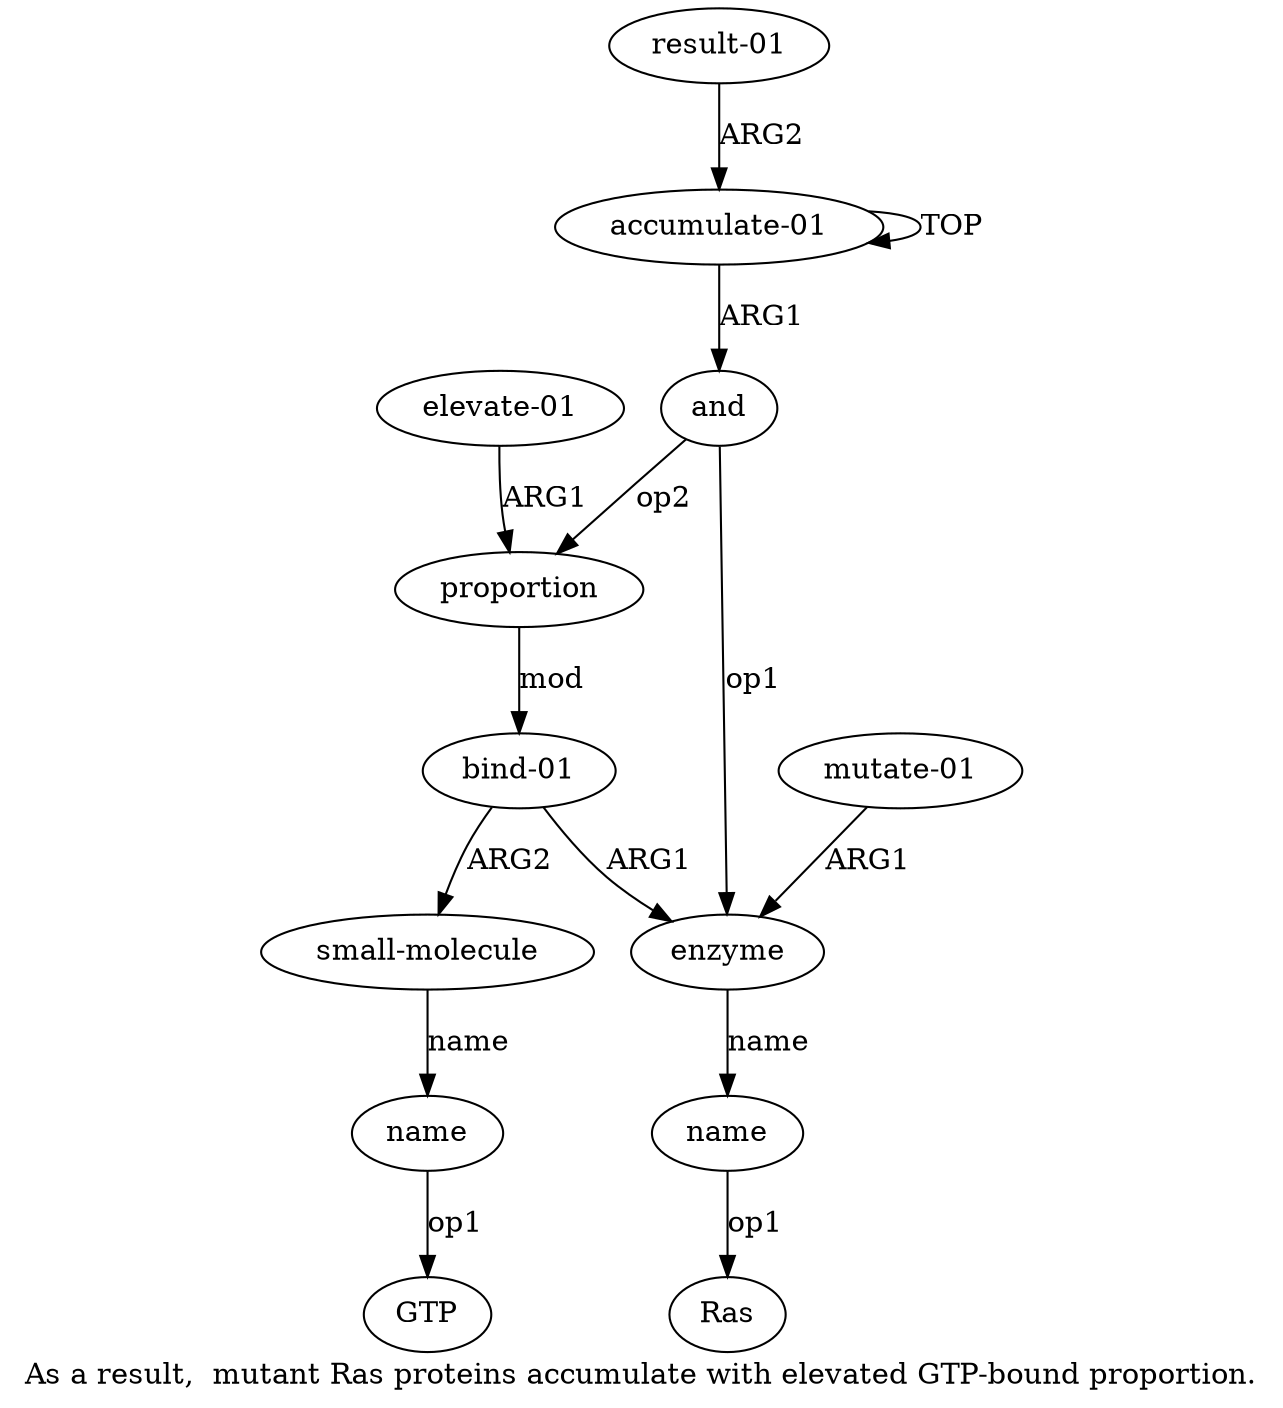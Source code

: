 digraph  {
	graph [label="As a result,  mutant Ras proteins accumulate with elevated GTP-bound proportion."];
	node [label="\N"];
	"a3 Ras"	 [color=black,
		gold_ind=-1,
		gold_label=Ras,
		label=Ras,
		test_ind=-1,
		test_label=Ras];
	a10	 [color=black,
		gold_ind=10,
		gold_label="result-01",
		label="result-01",
		test_ind=10,
		test_label="result-01"];
	a0	 [color=black,
		gold_ind=0,
		gold_label="accumulate-01",
		label="accumulate-01",
		test_ind=0,
		test_label="accumulate-01"];
	a10 -> a0 [key=0,
	color=black,
	gold_label=ARG2,
	label=ARG2,
	test_label=ARG2];
"a8 GTP" [color=black,
	gold_ind=-1,
	gold_label=GTP,
	label=GTP,
	test_ind=-1,
	test_label=GTP];
a1 [color=black,
	gold_ind=1,
	gold_label=and,
	label=and,
	test_ind=1,
	test_label=and];
a2 [color=black,
	gold_ind=2,
	gold_label=enzyme,
	label=enzyme,
	test_ind=2,
	test_label=enzyme];
a1 -> a2 [key=0,
color=black,
gold_label=op1,
label=op1,
test_label=op1];
a5 [color=black,
gold_ind=5,
gold_label=proportion,
label=proportion,
test_ind=5,
test_label=proportion];
a1 -> a5 [key=0,
color=black,
gold_label=op2,
label=op2,
test_label=op2];
a0 -> a1 [key=0,
color=black,
gold_label=ARG1,
label=ARG1,
test_label=ARG1];
a0 -> a0 [key=0,
color=black,
gold_label=TOP,
label=TOP,
test_label=TOP];
a3 [color=black,
gold_ind=3,
gold_label=name,
label=name,
test_ind=3,
test_label=name];
a3 -> "a3 Ras" [key=0,
color=black,
gold_label=op1,
label=op1,
test_label=op1];
a2 -> a3 [key=0,
color=black,
gold_label=name,
label=name,
test_label=name];
a6 [color=black,
gold_ind=6,
gold_label="bind-01",
label="bind-01",
test_ind=6,
test_label="bind-01"];
a5 -> a6 [key=0,
color=black,
gold_label=mod,
label=mod,
test_label=mod];
a4 [color=black,
gold_ind=4,
gold_label="mutate-01",
label="mutate-01",
test_ind=4,
test_label="mutate-01"];
a4 -> a2 [key=0,
color=black,
gold_label=ARG1,
label=ARG1,
test_label=ARG1];
a7 [color=black,
gold_ind=7,
gold_label="small-molecule",
label="small-molecule",
test_ind=7,
test_label="small-molecule"];
a8 [color=black,
gold_ind=8,
gold_label=name,
label=name,
test_ind=8,
test_label=name];
a7 -> a8 [key=0,
color=black,
gold_label=name,
label=name,
test_label=name];
a6 -> a2 [key=0,
color=black,
gold_label=ARG1,
label=ARG1,
test_label=ARG1];
a6 -> a7 [key=0,
color=black,
gold_label=ARG2,
label=ARG2,
test_label=ARG2];
a9 [color=black,
gold_ind=9,
gold_label="elevate-01",
label="elevate-01",
test_ind=9,
test_label="elevate-01"];
a9 -> a5 [key=0,
color=black,
gold_label=ARG1,
label=ARG1,
test_label=ARG1];
a8 -> "a8 GTP" [key=0,
color=black,
gold_label=op1,
label=op1,
test_label=op1];
}
